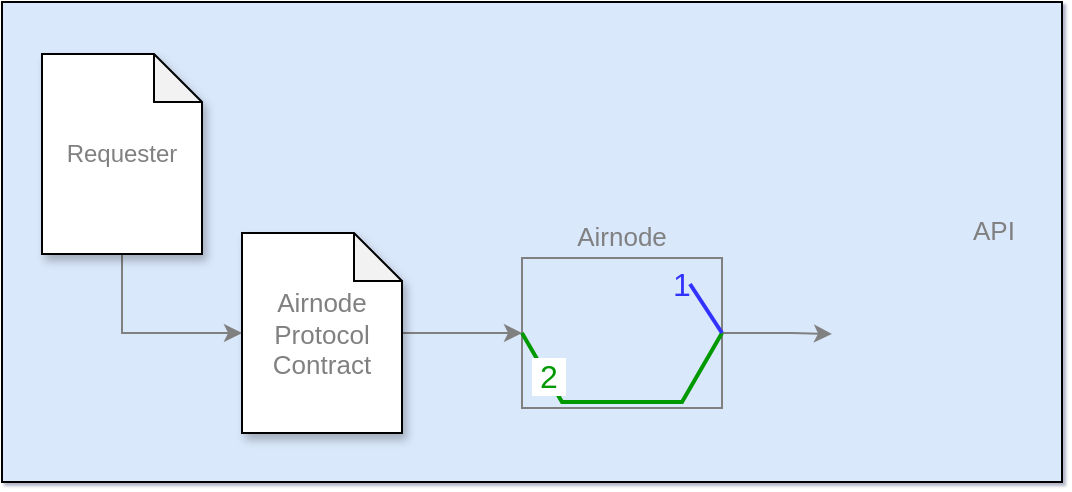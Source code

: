 <mxfile version="20.8.16" type="device"><diagram id="yY-nLBTfridUeCgD__sM" name="Page-1"><mxGraphModel dx="1090" dy="1832" grid="1" gridSize="10" guides="1" tooltips="1" connect="1" arrows="1" fold="1" page="1" pageScale="1" pageWidth="850" pageHeight="1100" background="none" math="0" shadow="1"><root><mxCell id="0"/><mxCell id="1" parent="0"/><mxCell id="L3H6hr0IAN5QLx-Y5cj9-1" value="" style="rounded=0;whiteSpace=wrap;html=1;fillColor=#dae8fc;strokeColor=default;shadow=0;" parent="1" vertex="1"><mxGeometry x="30" y="-1070" width="530" height="240" as="geometry"/></mxCell><mxCell id="laKzW-a7UslSYLASaenh-17" style="edgeStyle=orthogonalEdgeStyle;rounded=0;orthogonalLoop=1;jettySize=auto;html=1;fontSize=13;fontColor=#808080;exitX=0.5;exitY=1;exitDx=0;exitDy=0;exitPerimeter=0;entryX=0;entryY=0.5;entryDx=0;entryDy=0;entryPerimeter=0;strokeWidth=1;strokeColor=#808080;" parent="1" source="laKzW-a7UslSYLASaenh-1" target="laKzW-a7UslSYLASaenh-21" edge="1"><mxGeometry relative="1" as="geometry"><mxPoint x="140" y="-908.5" as="sourcePoint"/><mxPoint x="90" y="-890" as="targetPoint"/></mxGeometry></mxCell><mxCell id="laKzW-a7UslSYLASaenh-1" value="&lt;font color=&quot;#808080&quot;&gt;Requester&lt;/font&gt;" style="shape=note;whiteSpace=wrap;html=1;backgroundOutline=1;darkOpacity=0.05;shadow=1;size=24;" parent="1" vertex="1"><mxGeometry x="50" y="-1044" width="80" height="100" as="geometry"/></mxCell><mxCell id="laKzW-a7UslSYLASaenh-22" value="" style="edgeStyle=orthogonalEdgeStyle;rounded=0;orthogonalLoop=1;jettySize=auto;html=1;fontSize=13;fontColor=#808080;strokeColor=#808080;strokeWidth=1;startArrow=classic;startFill=1;endArrow=none;endFill=0;" parent="1" source="laKzW-a7UslSYLASaenh-2" target="laKzW-a7UslSYLASaenh-21" edge="1"><mxGeometry relative="1" as="geometry"/></mxCell><mxCell id="laKzW-a7UslSYLASaenh-23" style="edgeStyle=orthogonalEdgeStyle;rounded=0;orthogonalLoop=1;jettySize=auto;html=1;fontSize=13;fontColor=#808080;strokeColor=#808080;strokeWidth=1;" parent="1" source="laKzW-a7UslSYLASaenh-2" target="laKzW-a7UslSYLASaenh-6" edge="1"><mxGeometry relative="1" as="geometry"/></mxCell><mxCell id="laKzW-a7UslSYLASaenh-2" value="" style="shape=image;verticalLabelPosition=bottom;labelBackgroundColor=#ffffff;verticalAlign=top;aspect=fixed;imageAspect=0;image=https://miro.medium.com/max/400/1*vfjYLDoXNs9OAdS_bk23RQ.png;imageBorder=#808080;" parent="1" vertex="1"><mxGeometry x="290" y="-942" width="100" height="75" as="geometry"/></mxCell><mxCell id="laKzW-a7UslSYLASaenh-5" value="Airnode" style="text;html=1;strokeColor=none;fillColor=none;align=center;verticalAlign=middle;whiteSpace=wrap;rounded=0;fontSize=13;fontColor=#808080;" parent="1" vertex="1"><mxGeometry x="310" y="-968" width="60" height="30" as="geometry"/></mxCell><mxCell id="laKzW-a7UslSYLASaenh-6" value="" style="shape=image;verticalLabelPosition=bottom;labelBackgroundColor=none;verticalAlign=top;aspect=fixed;imageAspect=0;image=https://encrypted-tbn0.gstatic.com/images?q=tbn:ANd9GcRNbAM_iQtPhMNVulyLBRSeBqFQQy3yhF4D_w&amp;usqp=CAU;rotation=270;direction=east;imageBorder=none;imageBackground=none;labelBorderColor=none;perimeterSpacing=15;opacity=50;" parent="1" vertex="1"><mxGeometry x="460" y="-945.5" width="83" height="83" as="geometry"/></mxCell><mxCell id="laKzW-a7UslSYLASaenh-9" value="API" style="text;html=1;strokeColor=none;fillColor=none;align=center;verticalAlign=middle;whiteSpace=wrap;rounded=0;fontSize=13;fontColor=#808080;" parent="1" vertex="1"><mxGeometry x="496" y="-971" width="60" height="30" as="geometry"/></mxCell><mxCell id="laKzW-a7UslSYLASaenh-21" value="Airnode&lt;br&gt;Protocol&lt;br&gt;Contract" style="shape=note;whiteSpace=wrap;html=1;backgroundOutline=1;darkOpacity=0.05;shadow=1;fontSize=13;fontColor=#808080;size=24;" parent="1" vertex="1"><mxGeometry x="150" y="-954.5" width="80" height="100" as="geometry"/></mxCell><mxCell id="laKzW-a7UslSYLASaenh-24" value="" style="endArrow=none;html=1;rounded=0;fontSize=13;fontColor=#808080;strokeColor=#009900;strokeWidth=2;exitX=0;exitY=0.5;exitDx=0;exitDy=0;entryX=1;entryY=0.5;entryDx=0;entryDy=0;" parent="1" source="laKzW-a7UslSYLASaenh-2" target="laKzW-a7UslSYLASaenh-2" edge="1"><mxGeometry width="50" height="50" relative="1" as="geometry"><mxPoint x="340" y="-740" as="sourcePoint"/><mxPoint x="390" y="-790" as="targetPoint"/><Array as="points"><mxPoint x="310" y="-870"/><mxPoint x="370" y="-870"/></Array></mxGeometry></mxCell><mxCell id="laKzW-a7UslSYLASaenh-31" value="&lt;font color=&quot;#009900&quot;&gt;&amp;nbsp;2&amp;nbsp;&lt;/font&gt;" style="edgeLabel;html=1;align=center;verticalAlign=middle;resizable=0;points=[];fontSize=16;fontColor=#3333FF;" parent="laKzW-a7UslSYLASaenh-24" vertex="1" connectable="0"><mxGeometry x="-0.64" relative="1" as="geometry"><mxPoint as="offset"/></mxGeometry></mxCell><mxCell id="laKzW-a7UslSYLASaenh-28" value="" style="endArrow=none;html=1;rounded=0;fontSize=16;fontColor=#3333FF;strokeColor=#3333FF;strokeWidth=2;exitX=1;exitY=0.5;exitDx=0;exitDy=0;" parent="1" source="laKzW-a7UslSYLASaenh-2" edge="1"><mxGeometry width="50" height="50" relative="1" as="geometry"><mxPoint x="450" y="-944" as="sourcePoint"/><mxPoint x="374" y="-929" as="targetPoint"/></mxGeometry></mxCell><mxCell id="laKzW-a7UslSYLASaenh-30" value="1" style="text;html=1;strokeColor=none;fillColor=none;align=center;verticalAlign=middle;whiteSpace=wrap;rounded=0;shadow=1;fontSize=16;fontColor=#3333FF;" parent="1" vertex="1"><mxGeometry x="340" y="-944" width="60" height="30" as="geometry"/></mxCell></root></mxGraphModel></diagram></mxfile>